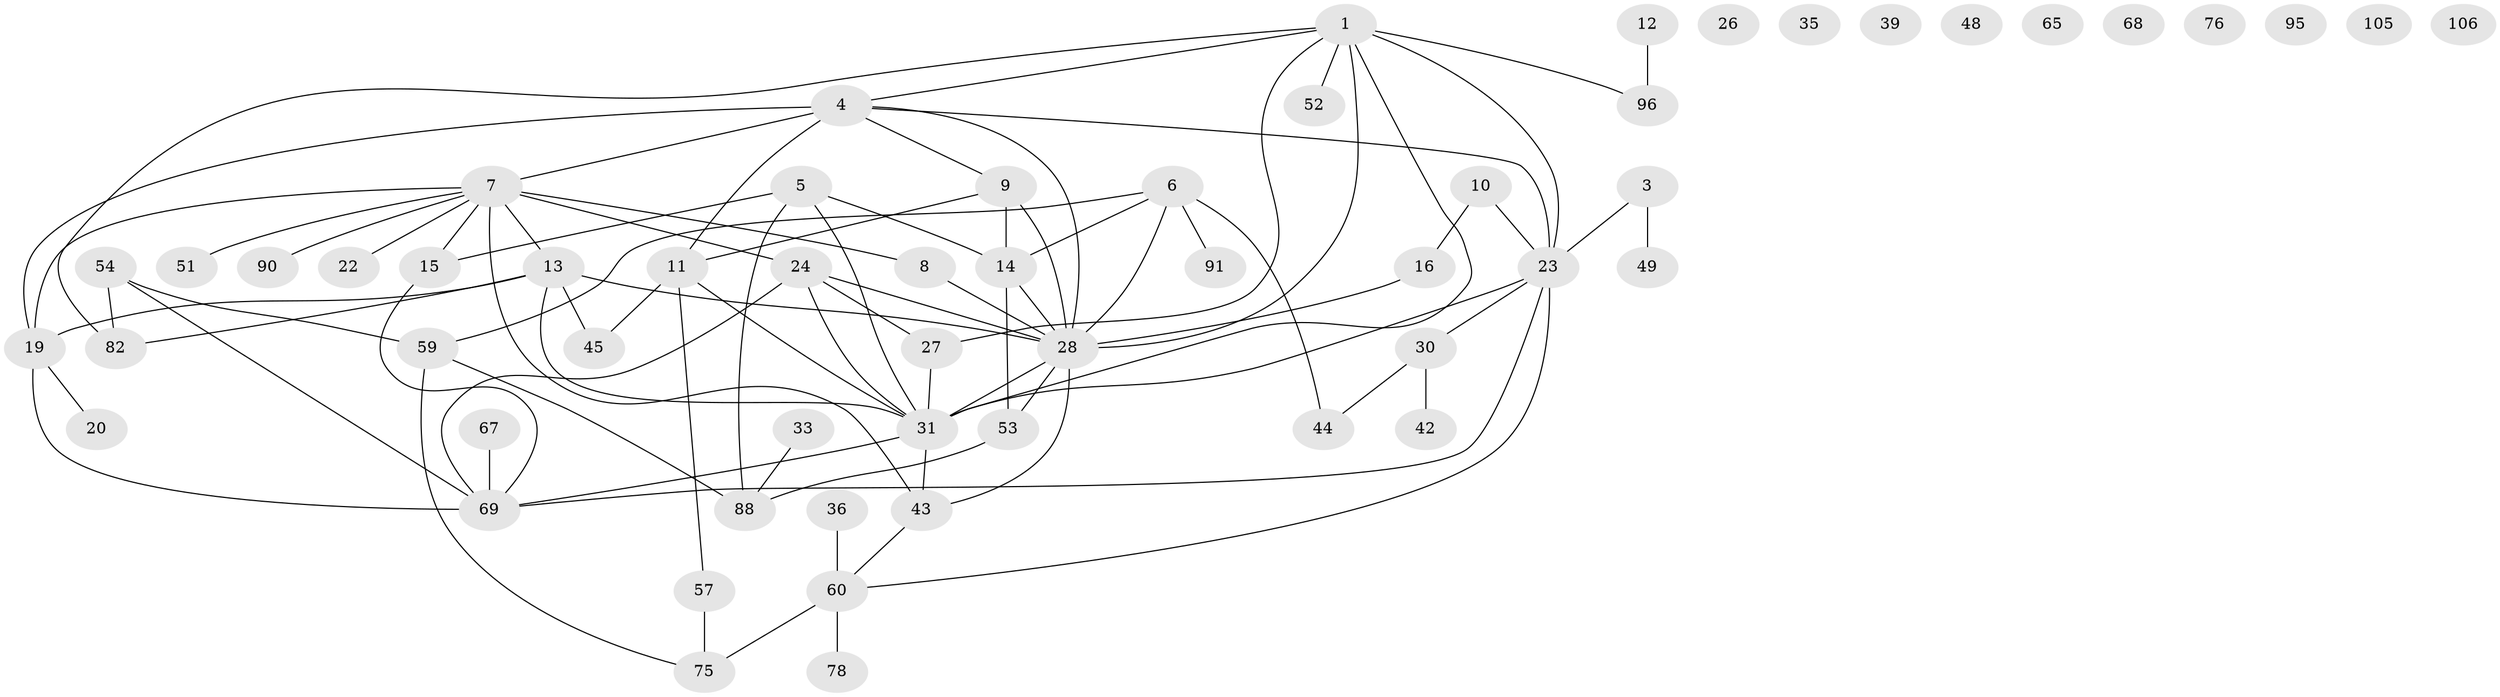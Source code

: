 // original degree distribution, {4: 0.1565217391304348, 2: 0.21739130434782608, 1: 0.20869565217391303, 5: 0.09565217391304348, 3: 0.19130434782608696, 0: 0.08695652173913043, 6: 0.034782608695652174, 7: 0.008695652173913044}
// Generated by graph-tools (version 1.1) at 2025/13/03/09/25 04:13:07]
// undirected, 57 vertices, 84 edges
graph export_dot {
graph [start="1"]
  node [color=gray90,style=filled];
  1 [super="+47+2+21"];
  3 [super="+92"];
  4 [super="+61"];
  5 [super="+40"];
  6 [super="+85+77"];
  7 [super="+25+50+93"];
  8 [super="+100+41+17"];
  9 [super="+18"];
  10;
  11 [super="+32+37"];
  12;
  13 [super="+46"];
  14 [super="+56+38+79"];
  15 [super="+102"];
  16;
  19 [super="+72"];
  20 [super="+66"];
  22;
  23 [super="+63+29"];
  24;
  26;
  27;
  28 [super="+73+86+34"];
  30 [super="+108"];
  31 [super="+74+70"];
  33;
  35;
  36;
  39;
  42;
  43 [super="+97"];
  44;
  45;
  48;
  49;
  51 [super="+98+112+99"];
  52;
  53;
  54;
  57 [super="+107"];
  59 [super="+64+104"];
  60 [super="+71"];
  65;
  67;
  68;
  69 [super="+81"];
  75 [super="+83"];
  76;
  78;
  82;
  88 [super="+101"];
  90;
  91;
  95;
  96 [super="+109"];
  105;
  106;
  1 -- 4;
  1 -- 82;
  1 -- 27;
  1 -- 28;
  1 -- 52;
  1 -- 31;
  1 -- 96;
  1 -- 23;
  3 -- 49;
  3 -- 23;
  4 -- 19 [weight=2];
  4 -- 28;
  4 -- 9;
  4 -- 23;
  4 -- 11;
  4 -- 7;
  5 -- 31;
  5 -- 88;
  5 -- 14;
  5 -- 15;
  6 -- 44;
  6 -- 91;
  6 -- 59;
  6 -- 28 [weight=2];
  6 -- 14;
  7 -- 8 [weight=2];
  7 -- 51;
  7 -- 22;
  7 -- 24;
  7 -- 90;
  7 -- 43;
  7 -- 19;
  7 -- 13;
  7 -- 15;
  8 -- 28 [weight=2];
  9 -- 28 [weight=2];
  9 -- 14;
  9 -- 11;
  10 -- 16;
  10 -- 23;
  11 -- 45;
  11 -- 57;
  11 -- 31;
  12 -- 96;
  13 -- 19;
  13 -- 28;
  13 -- 82;
  13 -- 45;
  13 -- 31;
  14 -- 28;
  14 -- 53;
  15 -- 69;
  16 -- 28;
  19 -- 20;
  19 -- 69;
  23 -- 69;
  23 -- 60;
  23 -- 30;
  23 -- 31;
  24 -- 27;
  24 -- 28;
  24 -- 69;
  24 -- 31;
  27 -- 31;
  28 -- 53;
  28 -- 43;
  28 -- 31;
  30 -- 42;
  30 -- 44;
  31 -- 69;
  31 -- 43;
  33 -- 88;
  36 -- 60;
  43 -- 60;
  53 -- 88;
  54 -- 82;
  54 -- 59;
  54 -- 69;
  57 -- 75 [weight=2];
  59 -- 88;
  59 -- 75;
  60 -- 78;
  60 -- 75 [weight=2];
  67 -- 69;
}
